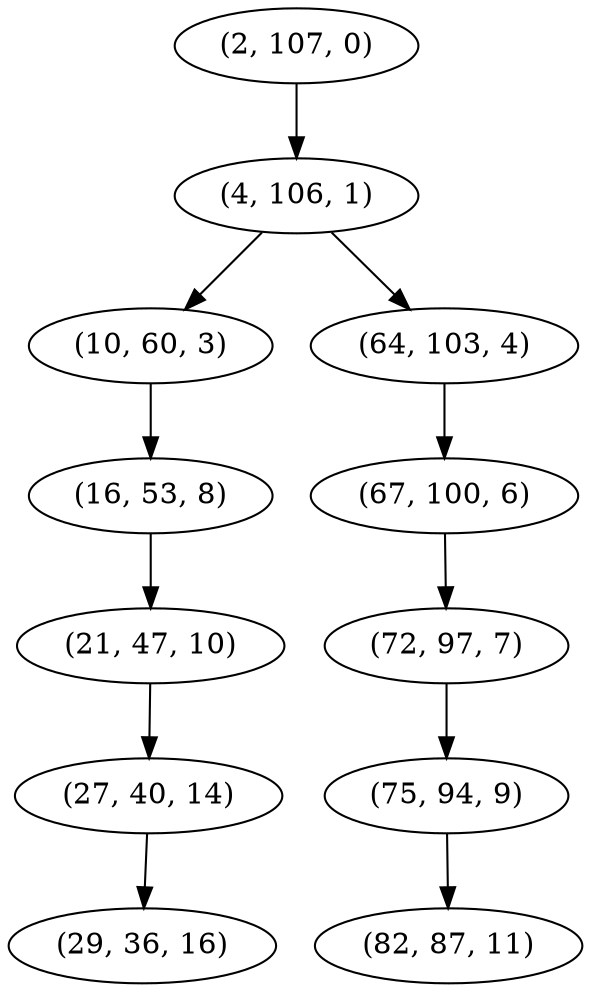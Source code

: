 digraph tree {
    "(2, 107, 0)";
    "(4, 106, 1)";
    "(10, 60, 3)";
    "(16, 53, 8)";
    "(21, 47, 10)";
    "(27, 40, 14)";
    "(29, 36, 16)";
    "(64, 103, 4)";
    "(67, 100, 6)";
    "(72, 97, 7)";
    "(75, 94, 9)";
    "(82, 87, 11)";
    "(2, 107, 0)" -> "(4, 106, 1)";
    "(4, 106, 1)" -> "(10, 60, 3)";
    "(4, 106, 1)" -> "(64, 103, 4)";
    "(10, 60, 3)" -> "(16, 53, 8)";
    "(16, 53, 8)" -> "(21, 47, 10)";
    "(21, 47, 10)" -> "(27, 40, 14)";
    "(27, 40, 14)" -> "(29, 36, 16)";
    "(64, 103, 4)" -> "(67, 100, 6)";
    "(67, 100, 6)" -> "(72, 97, 7)";
    "(72, 97, 7)" -> "(75, 94, 9)";
    "(75, 94, 9)" -> "(82, 87, 11)";
}
